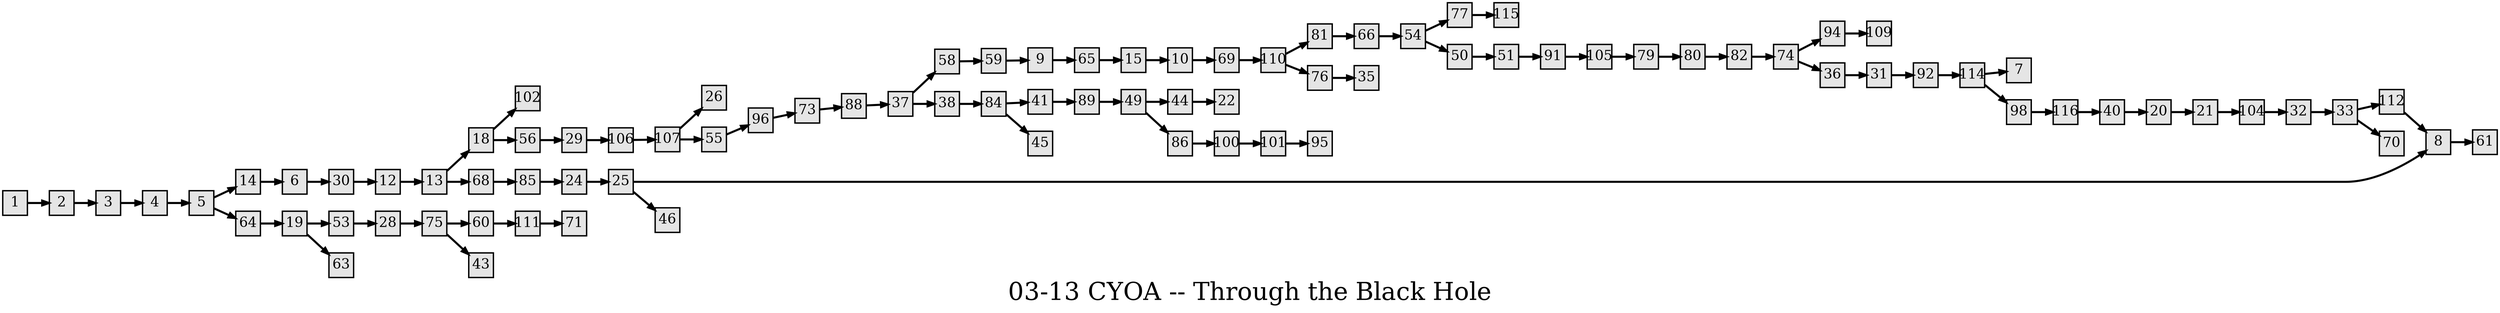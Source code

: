 digraph g{
  graph [ label="03-13 CYOA -- Through the Black Hole" rankdir=LR, ordering=out, fontsize=36, nodesep="0.35", ranksep="0.45"];
  node  [shape=rect, penwidth=2, fontsize=20, style=filled, fillcolor=grey90, margin="0,0", labelfloat=true, regular=true, fixedsize=true];
  edge  [labelfloat=true, penwidth=3, fontsize=12];

  1 -> 2;
  2 -> 3;
  3 -> 4;
  4 -> 5;
  5 -> 14;
  5 -> 64;
  6 -> 30;
  8 -> 61;
  9 -> 65;
  10 -> 69;
  12 -> 13;
  13 -> 18;
  13 -> 68;
  14 -> 6;
  15 -> 10;
  18 -> 102;
  18 -> 56;
  19 -> 53;
  19 -> 63;
  20 -> 21;
  21 -> 104;
  24 -> 25;
  25 -> 8;
  25 -> 46;
  28 -> 75;
  29 -> 106;
  30 -> 12;
  31 -> 92;
  32 -> 33;
  33 -> 112;
  33 -> 70;
  36 -> 31;
  37 -> 58;
  37 -> 38;
  38 -> 84;
  40 -> 20;
  41 -> 89;
  44 -> 22;
  49 -> 44;
  49 -> 86;
  50 -> 51;
  51 -> 91;
  53 -> 28;
  54 -> 77;
  54 -> 50;
  55 -> 96;
  56 -> 29;
  58 -> 59;
  59 -> 9;
  60 -> 111;
  64 -> 19;
  65 -> 15;
  66 -> 54;
  68 -> 85;
  69 -> 110;
  73 -> 88;
  74 -> 94;
  74 -> 36;
  75 -> 60;
  75 -> 43;
  76 -> 35;
  77 -> 115;
  79 -> 80;
  80 -> 82;
  81 -> 66;
  82 -> 74;
  84 -> 41;
  84 -> 45;
  85 -> 24;
  86 -> 100;
  88 -> 37;
  89 -> 49;
  91 -> 105;
  92 -> 114;
  94 -> 109;
  96 -> 73;
  98 -> 116;
  100 -> 101;
  101 -> 95;
  104 -> 32;
  105 -> 79;
  106 -> 107;
  107 -> 26;
  107 -> 55;
  110 -> 81;
  110 -> 76;
  111 -> 71;
  112 -> 8;
  114 -> 7;
  114 -> 98;
  116 -> 40;
  
}

